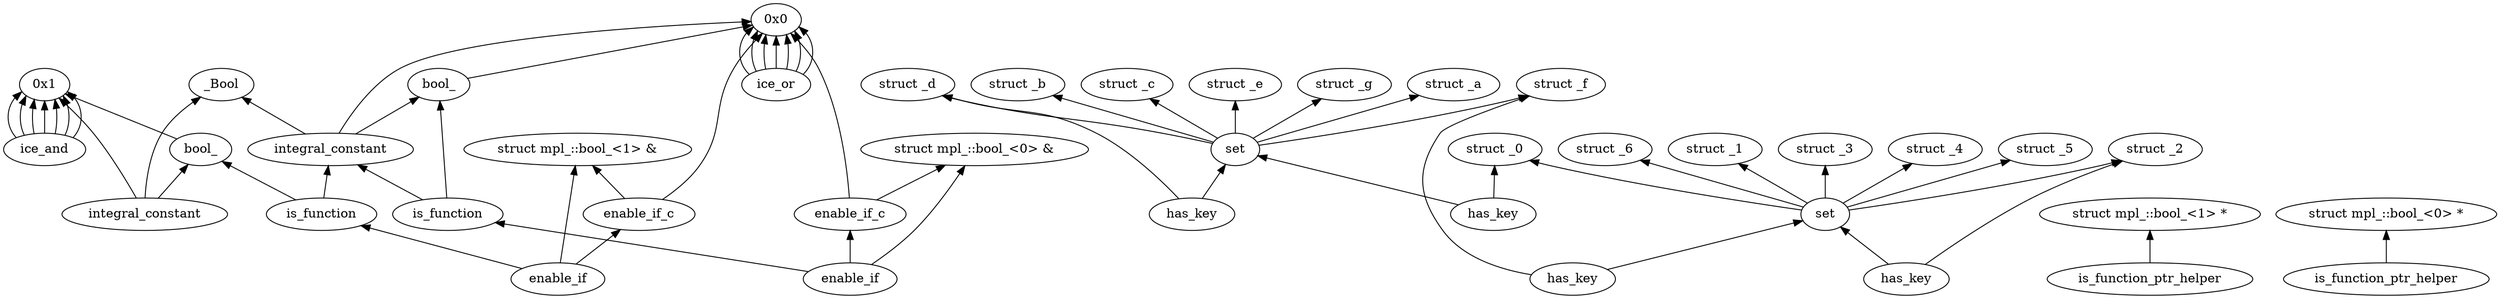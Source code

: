 digraph {
rankdir="BT";
n143367960[label="_Bool"];
n149085640[label="struct _0"];
n149086152[label="struct _1"];
n149086664[label="struct _2"];
n149087176[label="struct _3"];
n149093288[label="struct _4"];
n149093800[label="struct _5"];
n149094312[label="struct _6"];
n149094824[label="struct _a"];
n149095336[label="struct _b"];
n149095848[label="struct _c"];
n149096360[label="struct _d"];
n149096872[label="struct _e"];
n149097384[label="struct _f"];
n149097896[label="struct _g"];
n149121896[label="struct mpl_::bool_&lt;1&gt; &amp;"];
n149138592[label="struct mpl_::bool_&lt;1&gt; *"];
n149179320[label="struct mpl_::bool_&lt;0&gt; &amp;"];
n149195296[label="struct mpl_::bool_&lt;0&gt; *"];
n6578873410[label="integral_constant"];
n6660663133[label="enable_if"];
n6782738765[label="bool_"];
n6805480086[label="bool_"];
n6814055309[label="is_function_ptr_helper"];
n6829468482[label="is_function"];
n61016518059[label="has_key"];
n61519374038[label="has_key"];
n61735600528[label="has_key"];
n61921057093[label="enable_if_c"];
n62441722660[label="is_function"];
n62577862729[label="has_key"];
n62619113625[label="set"];
n63012754580[label="ice_and"];
n63025142351[label="ice_or"];
n63694002358[label="enable_if"];
n63727685151[label="set"];
n63913296472[label="integral_constant"];
n64126820557[label="enable_if_c"];
n64266252883[label="is_function_ptr_helper"];
n81030972443[label="0x1"];
n81773484321[label="0x0"];

n6578873410 -> n143367960;
n6578873410 -> n81030972443;
n6578873410 -> n6782738765;
n6660663133 -> n6829468482;
n6660663133 -> n149121896;
n6660663133 -> n61921057093;
n6782738765 -> n81030972443;
n6805480086 -> n81773484321;
n6814055309 -> n149138592;
n6829468482 -> n6782738765;
n6829468482 -> n63913296472;
n61016518059 -> n62619113625;
n61016518059 -> n149085640;
n61519374038 -> n63727685151;
n61519374038 -> n149086664;
n61735600528 -> n62619113625;
n61735600528 -> n149096360;
n61921057093 -> n81773484321;
n61921057093 -> n149121896;
n62441722660 -> n6805480086;
n62441722660 -> n63913296472;
n62577862729 -> n63727685151;
n62577862729 -> n149097384;
n62619113625 -> n149094824;
n62619113625 -> n149095336;
n62619113625 -> n149095848;
n62619113625 -> n149096360;
n62619113625 -> n149096872;
n62619113625 -> n149097384;
n62619113625 -> n149097896;
n63012754580 -> n81030972443;
n63012754580 -> n81030972443;
n63012754580 -> n81030972443;
n63012754580 -> n81030972443;
n63012754580 -> n81030972443;
n63012754580 -> n81030972443;
n63012754580 -> n81030972443;
n63025142351 -> n81773484321;
n63025142351 -> n81773484321;
n63025142351 -> n81773484321;
n63025142351 -> n81773484321;
n63025142351 -> n81773484321;
n63025142351 -> n81773484321;
n63025142351 -> n81773484321;
n63694002358 -> n62441722660;
n63694002358 -> n149179320;
n63694002358 -> n64126820557;
n63727685151 -> n149085640;
n63727685151 -> n149086152;
n63727685151 -> n149086664;
n63727685151 -> n149087176;
n63727685151 -> n149093288;
n63727685151 -> n149093800;
n63727685151 -> n149094312;
n63913296472 -> n143367960;
n63913296472 -> n81773484321;
n63913296472 -> n6805480086;
n64126820557 -> n81773484321;
n64126820557 -> n149179320;
n64266252883 -> n149195296;

}
